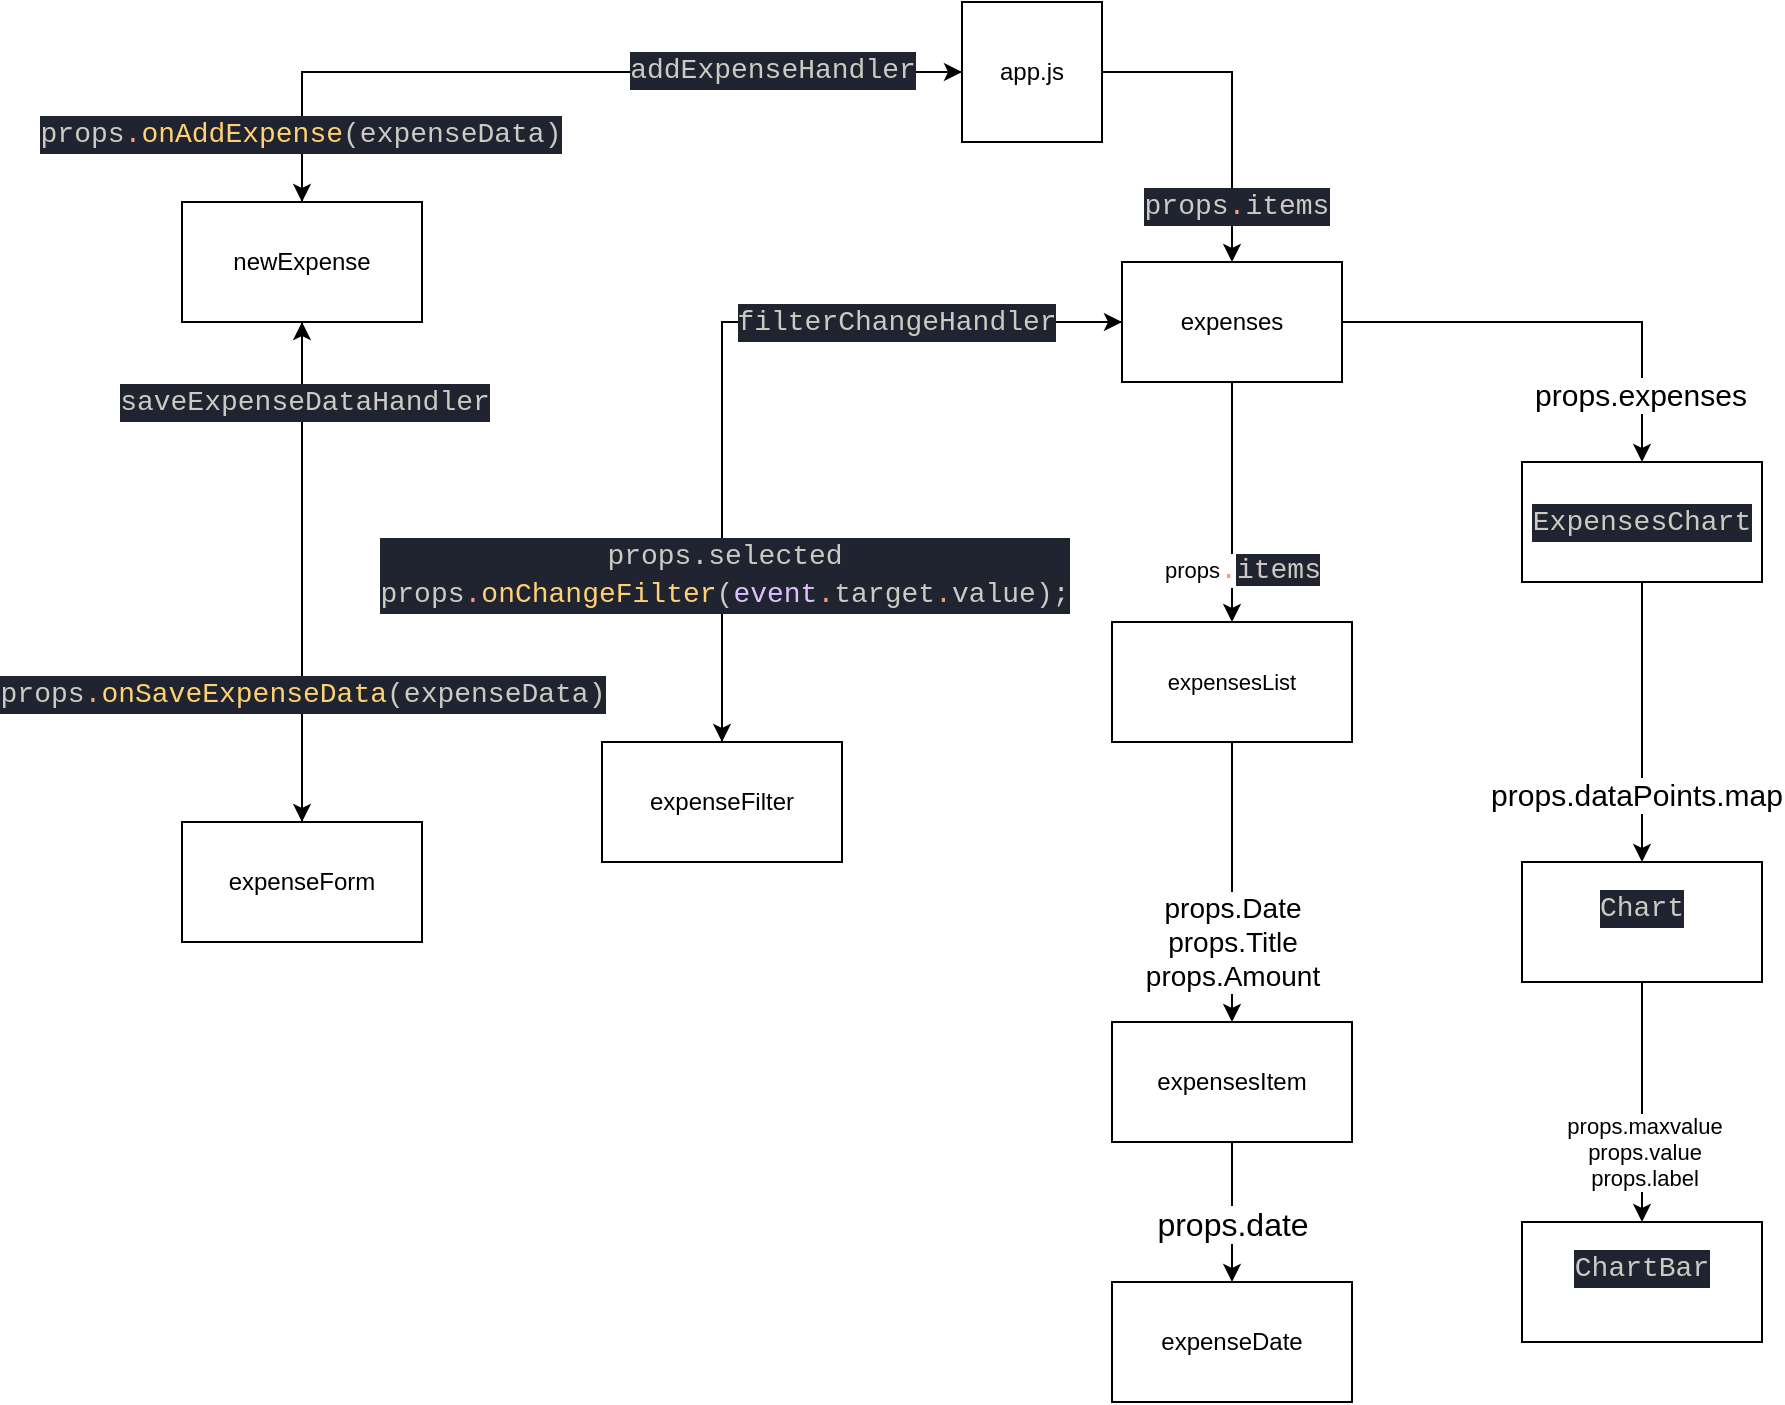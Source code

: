 <mxfile version="22.1.1" type="device">
  <diagram name="Page-1" id="OypRMn4Sx7ilkWSWpeOH">
    <mxGraphModel dx="1400" dy="674" grid="1" gridSize="10" guides="1" tooltips="1" connect="1" arrows="1" fold="1" page="1" pageScale="1" pageWidth="850" pageHeight="1100" math="0" shadow="0">
      <root>
        <mxCell id="0" />
        <mxCell id="1" parent="0" />
        <mxCell id="7XQceL4P14bk4PRXBWP1-56" style="edgeStyle=orthogonalEdgeStyle;shape=connector;rounded=0;orthogonalLoop=1;jettySize=auto;html=1;exitX=0;exitY=0.5;exitDx=0;exitDy=0;entryX=0.5;entryY=0;entryDx=0;entryDy=0;labelBackgroundColor=default;strokeColor=default;align=center;verticalAlign=middle;fontFamily=Helvetica;fontSize=11;fontColor=default;endArrow=classic;" edge="1" parent="1" source="7XQceL4P14bk4PRXBWP1-1" target="7XQceL4P14bk4PRXBWP1-2">
          <mxGeometry relative="1" as="geometry" />
        </mxCell>
        <mxCell id="7XQceL4P14bk4PRXBWP1-57" style="edgeStyle=orthogonalEdgeStyle;shape=connector;rounded=0;orthogonalLoop=1;jettySize=auto;html=1;exitX=1;exitY=0.5;exitDx=0;exitDy=0;entryX=0.5;entryY=0;entryDx=0;entryDy=0;labelBackgroundColor=default;strokeColor=default;align=center;verticalAlign=middle;fontFamily=Helvetica;fontSize=11;fontColor=default;endArrow=classic;" edge="1" parent="1" source="7XQceL4P14bk4PRXBWP1-1" target="7XQceL4P14bk4PRXBWP1-11">
          <mxGeometry relative="1" as="geometry" />
        </mxCell>
        <mxCell id="7XQceL4P14bk4PRXBWP1-114" value="&lt;div style=&quot;color: rgb(204, 202, 194); background-color: rgb(31, 36, 48); font-family: Consolas, &amp;quot;Courier New&amp;quot;, monospace; font-size: 14px; line-height: 19px;&quot;&gt;props&lt;span style=&quot;color: #f29e74;&quot;&gt;.&lt;/span&gt;items&lt;/div&gt;" style="edgeLabel;html=1;align=center;verticalAlign=middle;resizable=0;points=[];fontSize=11;fontFamily=Helvetica;fontColor=default;" vertex="1" connectable="0" parent="7XQceL4P14bk4PRXBWP1-57">
          <mxGeometry x="0.653" y="3" relative="1" as="geometry">
            <mxPoint x="-1" as="offset" />
          </mxGeometry>
        </mxCell>
        <mxCell id="7XQceL4P14bk4PRXBWP1-1" value="app.js" style="whiteSpace=wrap;html=1;aspect=fixed;" vertex="1" parent="1">
          <mxGeometry x="500" y="240" width="70" height="70" as="geometry" />
        </mxCell>
        <mxCell id="7XQceL4P14bk4PRXBWP1-52" style="edgeStyle=orthogonalEdgeStyle;shape=connector;rounded=0;orthogonalLoop=1;jettySize=auto;html=1;exitX=0.5;exitY=1;exitDx=0;exitDy=0;entryX=0.5;entryY=0;entryDx=0;entryDy=0;labelBackgroundColor=default;strokeColor=default;align=center;verticalAlign=middle;fontFamily=Helvetica;fontSize=11;fontColor=default;endArrow=classic;" edge="1" parent="1" source="7XQceL4P14bk4PRXBWP1-2" target="7XQceL4P14bk4PRXBWP1-3">
          <mxGeometry relative="1" as="geometry" />
        </mxCell>
        <mxCell id="7XQceL4P14bk4PRXBWP1-55" style="edgeStyle=orthogonalEdgeStyle;shape=connector;rounded=0;orthogonalLoop=1;jettySize=auto;html=1;exitX=0.5;exitY=0;exitDx=0;exitDy=0;entryX=0;entryY=0.5;entryDx=0;entryDy=0;labelBackgroundColor=default;strokeColor=default;align=center;verticalAlign=middle;fontFamily=Helvetica;fontSize=11;fontColor=default;endArrow=classic;" edge="1" parent="1" source="7XQceL4P14bk4PRXBWP1-2" target="7XQceL4P14bk4PRXBWP1-1">
          <mxGeometry relative="1" as="geometry" />
        </mxCell>
        <mxCell id="7XQceL4P14bk4PRXBWP1-83" value="&lt;div style=&quot;color: rgb(204, 202, 194); background-color: rgb(31, 36, 48); font-family: Consolas, &amp;quot;Courier New&amp;quot;, monospace; font-size: 14px; line-height: 19px;&quot;&gt;&lt;div style=&quot;line-height: 19px;&quot;&gt;props&lt;span style=&quot;color: #f29e74;&quot;&gt;.&lt;/span&gt;&lt;span style=&quot;color: #ffd173;&quot;&gt;onAddExpense&lt;/span&gt;(expenseData)&lt;/div&gt;&lt;/div&gt;" style="edgeLabel;html=1;align=center;verticalAlign=middle;resizable=0;points=[];fontSize=11;fontFamily=Helvetica;fontColor=default;" vertex="1" connectable="0" parent="7XQceL4P14bk4PRXBWP1-55">
          <mxGeometry x="-0.688" y="1" relative="1" as="geometry">
            <mxPoint y="27" as="offset" />
          </mxGeometry>
        </mxCell>
        <mxCell id="7XQceL4P14bk4PRXBWP1-85" value="&lt;div style=&quot;color: rgb(204, 202, 194); background-color: rgb(31, 36, 48); font-family: Consolas, &amp;quot;Courier New&amp;quot;, monospace; font-size: 14px; line-height: 19px;&quot;&gt;addExpenseHandler&lt;/div&gt;" style="edgeLabel;html=1;align=center;verticalAlign=middle;resizable=0;points=[];fontSize=11;fontFamily=Helvetica;fontColor=default;" vertex="1" connectable="0" parent="7XQceL4P14bk4PRXBWP1-55">
          <mxGeometry x="0.642" y="1" relative="1" as="geometry">
            <mxPoint x="-25" as="offset" />
          </mxGeometry>
        </mxCell>
        <mxCell id="7XQceL4P14bk4PRXBWP1-2" value="newExpense" style="rounded=0;whiteSpace=wrap;html=1;" vertex="1" parent="1">
          <mxGeometry x="110" y="340" width="120" height="60" as="geometry" />
        </mxCell>
        <mxCell id="7XQceL4P14bk4PRXBWP1-54" style="edgeStyle=orthogonalEdgeStyle;shape=connector;rounded=0;orthogonalLoop=1;jettySize=auto;html=1;exitX=0.5;exitY=0;exitDx=0;exitDy=0;entryX=0.5;entryY=1;entryDx=0;entryDy=0;labelBackgroundColor=default;strokeColor=default;align=center;verticalAlign=middle;fontFamily=Helvetica;fontSize=11;fontColor=default;endArrow=classic;" edge="1" parent="1" source="7XQceL4P14bk4PRXBWP1-3" target="7XQceL4P14bk4PRXBWP1-2">
          <mxGeometry relative="1" as="geometry" />
        </mxCell>
        <mxCell id="7XQceL4P14bk4PRXBWP1-84" value="&lt;div style=&quot;color: rgb(204, 202, 194); background-color: rgb(31, 36, 48); font-family: Consolas, &amp;quot;Courier New&amp;quot;, monospace; font-size: 14px; line-height: 19px;&quot;&gt;&lt;div style=&quot;line-height: 19px;&quot;&gt;props&lt;span style=&quot;color: #f29e74;&quot;&gt;.&lt;/span&gt;&lt;span style=&quot;color: #ffd173;&quot;&gt;onSaveExpenseData&lt;/span&gt;(expenseData)&lt;/div&gt;&lt;/div&gt;" style="edgeLabel;html=1;align=center;verticalAlign=middle;resizable=0;points=[];fontSize=11;fontFamily=Helvetica;fontColor=default;" vertex="1" connectable="0" parent="7XQceL4P14bk4PRXBWP1-54">
          <mxGeometry x="-0.486" relative="1" as="geometry">
            <mxPoint as="offset" />
          </mxGeometry>
        </mxCell>
        <mxCell id="7XQceL4P14bk4PRXBWP1-86" value="&lt;div style=&quot;color: rgb(204, 202, 194); background-color: rgb(31, 36, 48); font-family: Consolas, &amp;quot;Courier New&amp;quot;, monospace; font-size: 14px; line-height: 19px;&quot;&gt;saveExpenseDataHandler&lt;/div&gt;" style="edgeLabel;html=1;align=center;verticalAlign=middle;resizable=0;points=[];fontSize=11;fontFamily=Helvetica;fontColor=default;" vertex="1" connectable="0" parent="7XQceL4P14bk4PRXBWP1-54">
          <mxGeometry x="0.68" y="-1" relative="1" as="geometry">
            <mxPoint as="offset" />
          </mxGeometry>
        </mxCell>
        <mxCell id="7XQceL4P14bk4PRXBWP1-3" value="expenseForm" style="rounded=0;whiteSpace=wrap;html=1;" vertex="1" parent="1">
          <mxGeometry x="110" y="650" width="120" height="60" as="geometry" />
        </mxCell>
        <mxCell id="7XQceL4P14bk4PRXBWP1-59" style="edgeStyle=orthogonalEdgeStyle;shape=connector;rounded=0;orthogonalLoop=1;jettySize=auto;html=1;exitX=1;exitY=0.5;exitDx=0;exitDy=0;entryX=0.5;entryY=0;entryDx=0;entryDy=0;labelBackgroundColor=default;strokeColor=default;align=center;verticalAlign=middle;fontFamily=Helvetica;fontSize=11;fontColor=default;endArrow=classic;" edge="1" parent="1" source="7XQceL4P14bk4PRXBWP1-11" target="7XQceL4P14bk4PRXBWP1-33">
          <mxGeometry relative="1" as="geometry" />
        </mxCell>
        <mxCell id="7XQceL4P14bk4PRXBWP1-92" value="&lt;font style=&quot;font-size: 15px;&quot;&gt;props.expenses&lt;/font&gt;" style="edgeLabel;html=1;align=center;verticalAlign=middle;resizable=0;points=[];fontSize=11;fontFamily=Helvetica;fontColor=default;rotation=0;" vertex="1" connectable="0" parent="7XQceL4P14bk4PRXBWP1-59">
          <mxGeometry x="0.691" y="-1" relative="1" as="geometry">
            <mxPoint as="offset" />
          </mxGeometry>
        </mxCell>
        <mxCell id="7XQceL4P14bk4PRXBWP1-69" style="edgeStyle=orthogonalEdgeStyle;shape=connector;rounded=0;orthogonalLoop=1;jettySize=auto;html=1;exitX=0;exitY=0.5;exitDx=0;exitDy=0;entryX=0.5;entryY=0;entryDx=0;entryDy=0;labelBackgroundColor=default;strokeColor=default;align=center;verticalAlign=middle;fontFamily=Helvetica;fontSize=11;fontColor=default;endArrow=classic;" edge="1" parent="1" source="7XQceL4P14bk4PRXBWP1-11" target="7XQceL4P14bk4PRXBWP1-18">
          <mxGeometry relative="1" as="geometry" />
        </mxCell>
        <mxCell id="7XQceL4P14bk4PRXBWP1-120" style="edgeStyle=orthogonalEdgeStyle;shape=connector;rounded=0;orthogonalLoop=1;jettySize=auto;html=1;exitX=0.5;exitY=1;exitDx=0;exitDy=0;entryX=0.5;entryY=0;entryDx=0;entryDy=0;labelBackgroundColor=default;strokeColor=default;align=center;verticalAlign=middle;fontFamily=Helvetica;fontSize=11;fontColor=default;endArrow=classic;" edge="1" parent="1" source="7XQceL4P14bk4PRXBWP1-11" target="7XQceL4P14bk4PRXBWP1-115">
          <mxGeometry relative="1" as="geometry" />
        </mxCell>
        <mxCell id="7XQceL4P14bk4PRXBWP1-122" value="props&lt;span style=&quot;border-color: var(--border-color); font-family: Consolas, &amp;quot;Courier New&amp;quot;, monospace; font-size: 14px; color: rgb(242, 158, 116);&quot;&gt;.&lt;/span&gt;&lt;span style=&quot;color: rgb(204, 202, 194); font-family: Consolas, &amp;quot;Courier New&amp;quot;, monospace; font-size: 14px; background-color: rgb(31, 36, 48);&quot;&gt;items&lt;/span&gt;" style="edgeLabel;html=1;align=center;verticalAlign=middle;resizable=0;points=[];fontSize=11;fontFamily=Helvetica;fontColor=default;" vertex="1" connectable="0" parent="7XQceL4P14bk4PRXBWP1-120">
          <mxGeometry x="0.556" y="5" relative="1" as="geometry">
            <mxPoint as="offset" />
          </mxGeometry>
        </mxCell>
        <mxCell id="7XQceL4P14bk4PRXBWP1-11" value="expenses" style="rounded=0;whiteSpace=wrap;html=1;" vertex="1" parent="1">
          <mxGeometry x="580" y="370" width="110" height="60" as="geometry" />
        </mxCell>
        <mxCell id="7XQceL4P14bk4PRXBWP1-71" style="edgeStyle=orthogonalEdgeStyle;shape=connector;rounded=0;orthogonalLoop=1;jettySize=auto;html=1;exitX=0.5;exitY=1;exitDx=0;exitDy=0;entryX=0.5;entryY=0;entryDx=0;entryDy=0;labelBackgroundColor=default;strokeColor=default;align=center;verticalAlign=middle;fontFamily=Helvetica;fontSize=11;fontColor=default;endArrow=classic;" edge="1" parent="1" source="7XQceL4P14bk4PRXBWP1-15" target="7XQceL4P14bk4PRXBWP1-20">
          <mxGeometry relative="1" as="geometry" />
        </mxCell>
        <mxCell id="7XQceL4P14bk4PRXBWP1-93" value="&lt;font style=&quot;font-size: 16px;&quot;&gt;props.date&lt;/font&gt;" style="edgeLabel;html=1;align=center;verticalAlign=middle;resizable=0;points=[];fontSize=11;fontFamily=Helvetica;fontColor=default;" vertex="1" connectable="0" parent="7XQceL4P14bk4PRXBWP1-71">
          <mxGeometry x="0.495" y="3" relative="1" as="geometry">
            <mxPoint x="-3" y="-12" as="offset" />
          </mxGeometry>
        </mxCell>
        <mxCell id="7XQceL4P14bk4PRXBWP1-15" value="expensesItem" style="rounded=0;whiteSpace=wrap;html=1;" vertex="1" parent="1">
          <mxGeometry x="575" y="750" width="120" height="60" as="geometry" />
        </mxCell>
        <mxCell id="7XQceL4P14bk4PRXBWP1-70" style="edgeStyle=orthogonalEdgeStyle;shape=connector;rounded=0;orthogonalLoop=1;jettySize=auto;html=1;exitX=0.5;exitY=0;exitDx=0;exitDy=0;entryX=0;entryY=0.5;entryDx=0;entryDy=0;labelBackgroundColor=default;strokeColor=default;align=center;verticalAlign=middle;fontFamily=Helvetica;fontSize=11;fontColor=default;endArrow=classic;" edge="1" parent="1" source="7XQceL4P14bk4PRXBWP1-18" target="7XQceL4P14bk4PRXBWP1-11">
          <mxGeometry relative="1" as="geometry" />
        </mxCell>
        <mxCell id="7XQceL4P14bk4PRXBWP1-79" value="&lt;div style=&quot;color: rgb(204, 202, 194); background-color: rgb(31, 36, 48); font-family: Consolas, &amp;quot;Courier New&amp;quot;, monospace; font-size: 14px; line-height: 19px;&quot;&gt;props.selected&lt;/div&gt;&lt;div style=&quot;color: rgb(204, 202, 194); background-color: rgb(31, 36, 48); font-family: Consolas, &amp;quot;Courier New&amp;quot;, monospace; font-size: 14px; line-height: 19px;&quot;&gt;&lt;div style=&quot;line-height: 19px;&quot;&gt;props&lt;span style=&quot;color: #f29e74;&quot;&gt;.&lt;/span&gt;&lt;span style=&quot;color: #ffd173;&quot;&gt;onChangeFilter&lt;/span&gt;(&lt;span style=&quot;color: #dfbfff;&quot;&gt;event&lt;/span&gt;&lt;span style=&quot;color: #f29e74;&quot;&gt;.&lt;/span&gt;target&lt;span style=&quot;color: #f29e74;&quot;&gt;.&lt;/span&gt;value);&lt;/div&gt;&lt;/div&gt;" style="edgeLabel;html=1;align=center;verticalAlign=middle;resizable=0;points=[];fontSize=11;fontFamily=Helvetica;fontColor=default;" vertex="1" connectable="0" parent="7XQceL4P14bk4PRXBWP1-70">
          <mxGeometry x="-0.589" y="-1" relative="1" as="geometry">
            <mxPoint as="offset" />
          </mxGeometry>
        </mxCell>
        <mxCell id="7XQceL4P14bk4PRXBWP1-89" value="&lt;div style=&quot;color: rgb(204, 202, 194); background-color: rgb(31, 36, 48); font-family: Consolas, &amp;quot;Courier New&amp;quot;, monospace; font-size: 14px; line-height: 19px;&quot;&gt;filterChangeHandler&lt;/div&gt;" style="edgeLabel;html=1;align=center;verticalAlign=middle;resizable=0;points=[];fontSize=11;fontFamily=Helvetica;fontColor=default;" vertex="1" connectable="0" parent="7XQceL4P14bk4PRXBWP1-70">
          <mxGeometry x="0.603" relative="1" as="geometry">
            <mxPoint x="-32" as="offset" />
          </mxGeometry>
        </mxCell>
        <mxCell id="7XQceL4P14bk4PRXBWP1-18" value="expenseFilter" style="rounded=0;whiteSpace=wrap;html=1;" vertex="1" parent="1">
          <mxGeometry x="320" y="610" width="120" height="60" as="geometry" />
        </mxCell>
        <mxCell id="7XQceL4P14bk4PRXBWP1-20" value="expenseDate" style="rounded=0;whiteSpace=wrap;html=1;" vertex="1" parent="1">
          <mxGeometry x="575" y="880" width="120" height="60" as="geometry" />
        </mxCell>
        <mxCell id="7XQceL4P14bk4PRXBWP1-43" style="edgeStyle=orthogonalEdgeStyle;rounded=0;orthogonalLoop=1;jettySize=auto;html=1;" edge="1" parent="1" source="7XQceL4P14bk4PRXBWP1-33">
          <mxGeometry relative="1" as="geometry">
            <mxPoint x="840" y="520" as="targetPoint" />
          </mxGeometry>
        </mxCell>
        <mxCell id="7XQceL4P14bk4PRXBWP1-61" style="edgeStyle=orthogonalEdgeStyle;shape=connector;rounded=0;orthogonalLoop=1;jettySize=auto;html=1;exitX=0.5;exitY=1;exitDx=0;exitDy=0;entryX=0.5;entryY=0;entryDx=0;entryDy=0;labelBackgroundColor=default;strokeColor=default;align=center;verticalAlign=middle;fontFamily=Helvetica;fontSize=11;fontColor=default;endArrow=classic;" edge="1" parent="1" source="7XQceL4P14bk4PRXBWP1-33" target="7XQceL4P14bk4PRXBWP1-35">
          <mxGeometry relative="1" as="geometry" />
        </mxCell>
        <mxCell id="7XQceL4P14bk4PRXBWP1-91" value="&lt;font style=&quot;font-size: 15px;&quot;&gt;props.dataPoints.map&lt;/font&gt;" style="edgeLabel;html=1;align=center;verticalAlign=middle;resizable=0;points=[];fontSize=11;fontFamily=Helvetica;fontColor=default;" vertex="1" connectable="0" parent="7XQceL4P14bk4PRXBWP1-61">
          <mxGeometry x="0.514" y="-2" relative="1" as="geometry">
            <mxPoint x="-1" as="offset" />
          </mxGeometry>
        </mxCell>
        <mxCell id="7XQceL4P14bk4PRXBWP1-33" value="&lt;div style=&quot;color: rgb(204, 202, 194); background-color: rgb(31, 36, 48); font-family: Consolas, &amp;quot;Courier New&amp;quot;, monospace; font-size: 14px; line-height: 19px;&quot;&gt;ExpensesChart&lt;/div&gt;" style="rounded=0;whiteSpace=wrap;html=1;" vertex="1" parent="1">
          <mxGeometry x="780" y="470" width="120" height="60" as="geometry" />
        </mxCell>
        <mxCell id="7XQceL4P14bk4PRXBWP1-64" style="edgeStyle=orthogonalEdgeStyle;shape=connector;rounded=0;orthogonalLoop=1;jettySize=auto;html=1;exitX=0.5;exitY=1;exitDx=0;exitDy=0;entryX=0.5;entryY=0;entryDx=0;entryDy=0;labelBackgroundColor=default;strokeColor=default;align=center;verticalAlign=middle;fontFamily=Helvetica;fontSize=11;fontColor=default;endArrow=classic;" edge="1" parent="1" source="7XQceL4P14bk4PRXBWP1-35" target="7XQceL4P14bk4PRXBWP1-37">
          <mxGeometry relative="1" as="geometry" />
        </mxCell>
        <mxCell id="7XQceL4P14bk4PRXBWP1-90" value="&lt;div&gt;props.maxvalue&lt;/div&gt;&lt;div&gt;props.value&lt;/div&gt;&lt;div&gt;props.label&lt;/div&gt;" style="edgeLabel;html=1;align=center;verticalAlign=middle;resizable=0;points=[];fontSize=11;fontFamily=Helvetica;fontColor=default;" vertex="1" connectable="0" parent="7XQceL4P14bk4PRXBWP1-64">
          <mxGeometry x="0.412" y="1" relative="1" as="geometry">
            <mxPoint as="offset" />
          </mxGeometry>
        </mxCell>
        <mxCell id="7XQceL4P14bk4PRXBWP1-35" value="&#xa;&lt;div style=&quot;color: rgb(204, 202, 194); background-color: rgb(31, 36, 48); font-family: Consolas, &amp;quot;Courier New&amp;quot;, monospace; font-weight: normal; font-size: 14px; line-height: 19px;&quot;&gt;&lt;div&gt;&lt;span style=&quot;color: #cccac2;&quot;&gt;Chart&lt;/span&gt;&lt;/div&gt;&lt;/div&gt;&#xa;&#xa;" style="whiteSpace=wrap;html=1;rounded=0;" vertex="1" parent="1">
          <mxGeometry x="780" y="670" width="120" height="60" as="geometry" />
        </mxCell>
        <mxCell id="7XQceL4P14bk4PRXBWP1-37" value="&#xa;&lt;div style=&quot;color: rgb(204, 202, 194); background-color: rgb(31, 36, 48); font-family: Consolas, &amp;quot;Courier New&amp;quot;, monospace; font-weight: normal; font-size: 14px; line-height: 19px;&quot;&gt;&lt;div&gt;&lt;span style=&quot;color: #cccac2;&quot;&gt;ChartBar&lt;/span&gt;&lt;/div&gt;&lt;/div&gt;&#xa;&#xa;" style="whiteSpace=wrap;html=1;rounded=0;" vertex="1" parent="1">
          <mxGeometry x="780" y="850" width="120" height="60" as="geometry" />
        </mxCell>
        <mxCell id="7XQceL4P14bk4PRXBWP1-118" style="edgeStyle=orthogonalEdgeStyle;shape=connector;rounded=0;orthogonalLoop=1;jettySize=auto;html=1;exitX=0.5;exitY=1;exitDx=0;exitDy=0;entryX=0.5;entryY=0;entryDx=0;entryDy=0;labelBackgroundColor=default;strokeColor=default;align=center;verticalAlign=middle;fontFamily=Helvetica;fontSize=11;fontColor=default;endArrow=classic;" edge="1" parent="1" source="7XQceL4P14bk4PRXBWP1-115" target="7XQceL4P14bk4PRXBWP1-15">
          <mxGeometry relative="1" as="geometry" />
        </mxCell>
        <mxCell id="7XQceL4P14bk4PRXBWP1-119" value="&lt;div style=&quot;border-color: var(--border-color); font-size: 14px;&quot;&gt;&lt;font style=&quot;border-color: var(--border-color);&quot;&gt;props.Date&lt;/font&gt;&lt;/div&gt;&lt;div style=&quot;border-color: var(--border-color); font-size: 14px;&quot;&gt;&lt;font style=&quot;border-color: var(--border-color);&quot;&gt;props.Title&lt;/font&gt;&lt;/div&gt;&lt;div style=&quot;border-color: var(--border-color); font-size: 14px;&quot;&gt;&lt;font style=&quot;border-color: var(--border-color);&quot;&gt;props.Amount&lt;/font&gt;&lt;/div&gt;" style="edgeLabel;html=1;align=center;verticalAlign=middle;resizable=0;points=[];fontSize=11;fontFamily=Helvetica;fontColor=default;" vertex="1" connectable="0" parent="7XQceL4P14bk4PRXBWP1-118">
          <mxGeometry x="0.636" y="1" relative="1" as="geometry">
            <mxPoint x="-1" y="-15" as="offset" />
          </mxGeometry>
        </mxCell>
        <mxCell id="7XQceL4P14bk4PRXBWP1-115" value="expensesList" style="rounded=0;whiteSpace=wrap;html=1;fontFamily=Helvetica;fontSize=11;fontColor=default;" vertex="1" parent="1">
          <mxGeometry x="575" y="550" width="120" height="60" as="geometry" />
        </mxCell>
      </root>
    </mxGraphModel>
  </diagram>
</mxfile>
